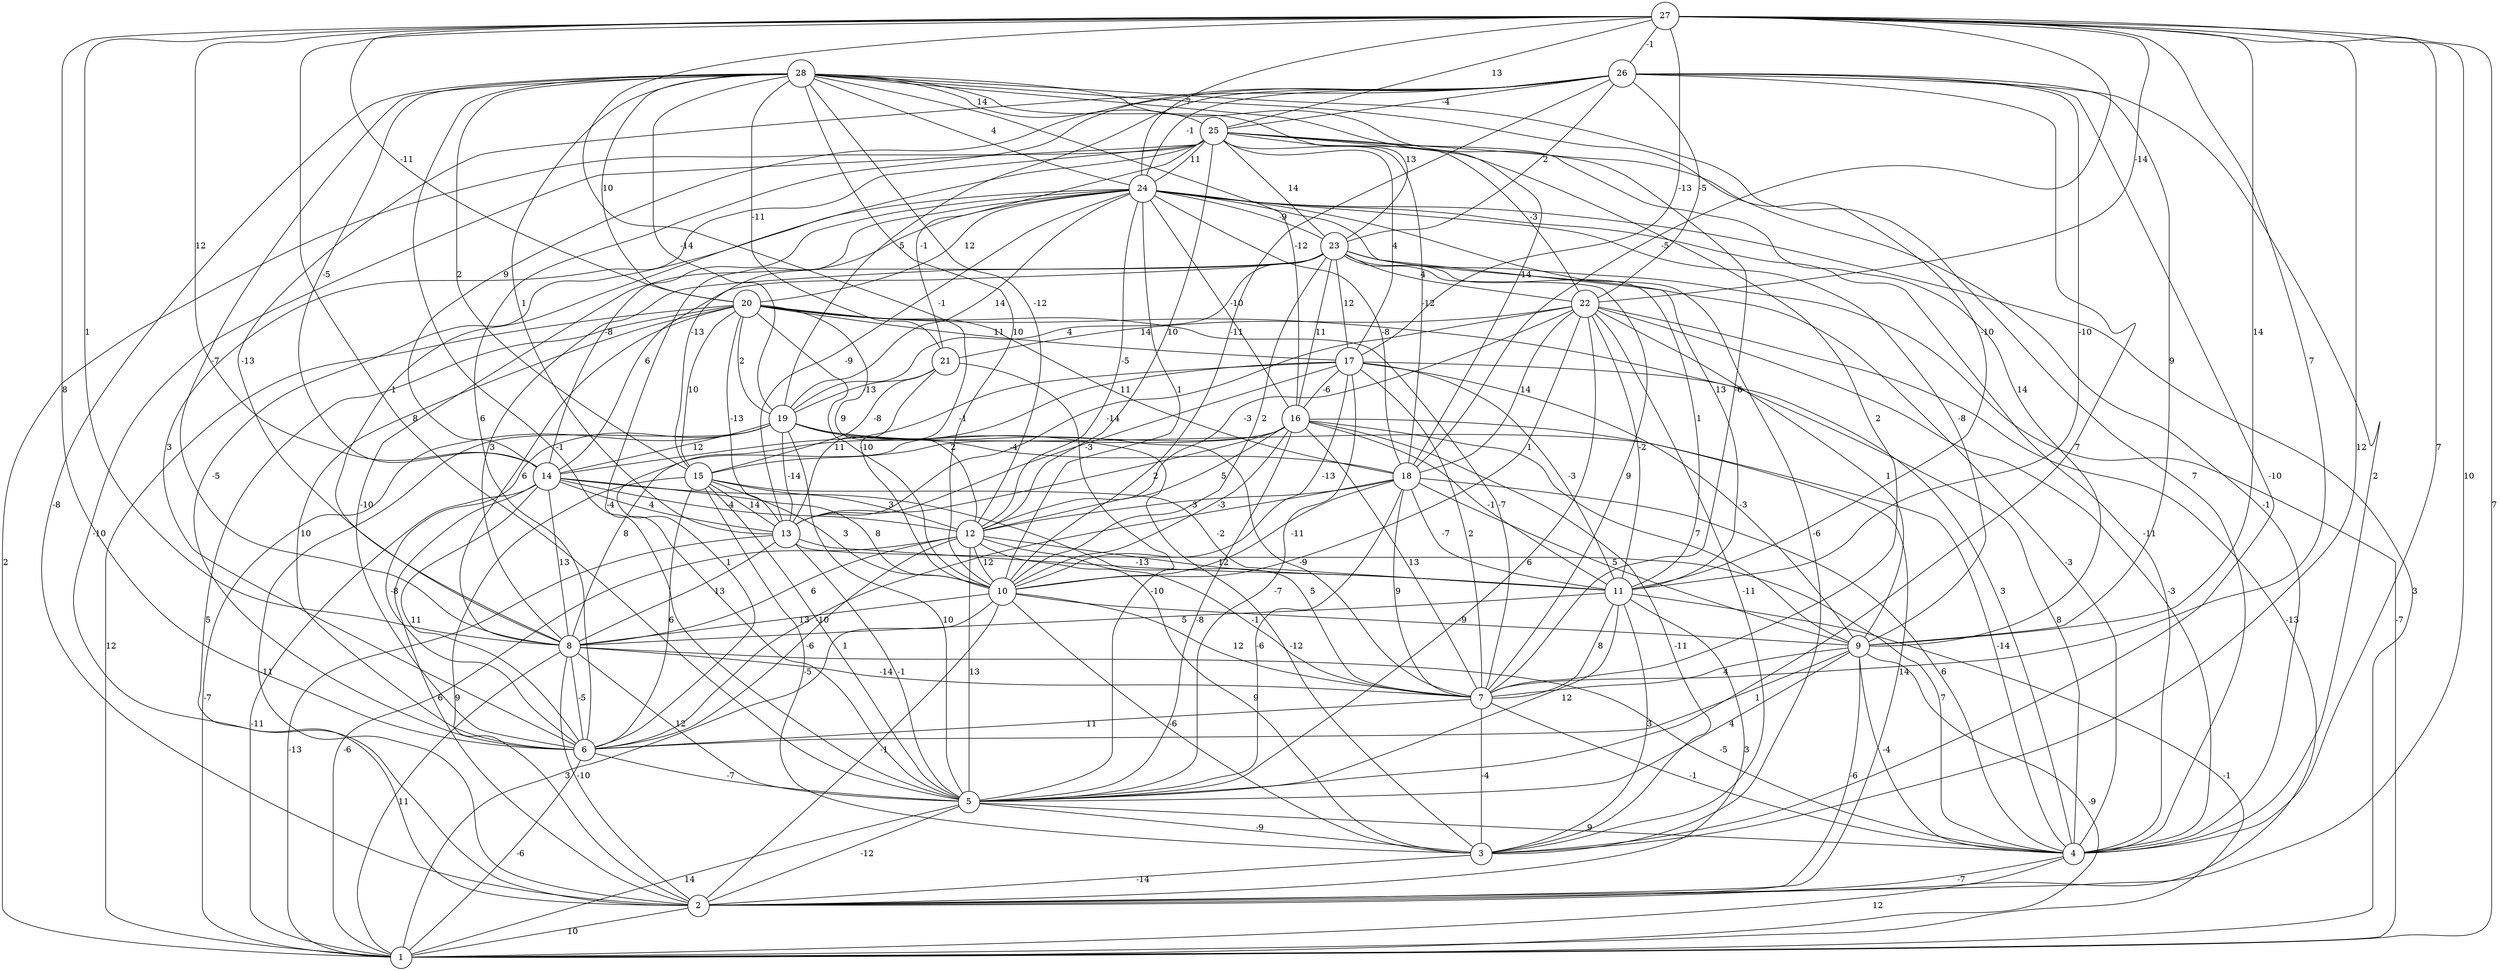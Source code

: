 graph { 
	 fontname="Helvetica,Arial,sans-serif" 
	 node [shape = circle]; 
	 28 -- 2 [label = "-8"];
	 28 -- 4 [label = "7"];
	 28 -- 5 [label = "-1"];
	 28 -- 7 [label = "-6"];
	 28 -- 8 [label = "-7"];
	 28 -- 10 [label = "10"];
	 28 -- 11 [label = "-10"];
	 28 -- 12 [label = "-12"];
	 28 -- 13 [label = "1"];
	 28 -- 14 [label = "-5"];
	 28 -- 15 [label = "2"];
	 28 -- 16 [label = "-12"];
	 28 -- 18 [label = "14"];
	 28 -- 19 [label = "-14"];
	 28 -- 20 [label = "10"];
	 28 -- 21 [label = "-11"];
	 28 -- 23 [label = "13"];
	 28 -- 24 [label = "4"];
	 28 -- 25 [label = "14"];
	 27 -- 1 [label = "7"];
	 27 -- 2 [label = "10"];
	 27 -- 3 [label = "12"];
	 27 -- 4 [label = "7"];
	 27 -- 5 [label = "8"];
	 27 -- 6 [label = "8"];
	 27 -- 7 [label = "7"];
	 27 -- 8 [label = "1"];
	 27 -- 9 [label = "14"];
	 27 -- 10 [label = "-1"];
	 27 -- 14 [label = "12"];
	 27 -- 17 [label = "-13"];
	 27 -- 18 [label = "-5"];
	 27 -- 20 [label = "-11"];
	 27 -- 22 [label = "-14"];
	 27 -- 24 [label = "7"];
	 27 -- 25 [label = "13"];
	 27 -- 26 [label = "-1"];
	 26 -- 3 [label = "-10"];
	 26 -- 4 [label = "2"];
	 26 -- 5 [label = "7"];
	 26 -- 6 [label = "6"];
	 26 -- 8 [label = "-13"];
	 26 -- 9 [label = "9"];
	 26 -- 10 [label = "-11"];
	 26 -- 11 [label = "-10"];
	 26 -- 14 [label = "9"];
	 26 -- 19 [label = "5"];
	 26 -- 22 [label = "-5"];
	 26 -- 23 [label = "2"];
	 26 -- 24 [label = "-1"];
	 26 -- 25 [label = "-4"];
	 25 -- 1 [label = "2"];
	 25 -- 2 [label = "-10"];
	 25 -- 4 [label = "-1"];
	 25 -- 6 [label = "3"];
	 25 -- 7 [label = "2"];
	 25 -- 8 [label = "1"];
	 25 -- 9 [label = "14"];
	 25 -- 12 [label = "10"];
	 25 -- 17 [label = "4"];
	 25 -- 18 [label = "-12"];
	 25 -- 21 [label = "-1"];
	 25 -- 22 [label = "-3"];
	 25 -- 23 [label = "14"];
	 25 -- 24 [label = "11"];
	 24 -- 1 [label = "3"];
	 24 -- 3 [label = "-6"];
	 24 -- 4 [label = "-11"];
	 24 -- 5 [label = "-4"];
	 24 -- 6 [label = "-5"];
	 24 -- 9 [label = "-8"];
	 24 -- 10 [label = "1"];
	 24 -- 11 [label = "13"];
	 24 -- 12 [label = "-5"];
	 24 -- 13 [label = "-9"];
	 24 -- 14 [label = "-8"];
	 24 -- 15 [label = "-13"];
	 24 -- 16 [label = "-10"];
	 24 -- 18 [label = "-8"];
	 24 -- 19 [label = "14"];
	 24 -- 20 [label = "12"];
	 24 -- 23 [label = "-9"];
	 23 -- 1 [label = "-7"];
	 23 -- 4 [label = "-3"];
	 23 -- 6 [label = "-10"];
	 23 -- 7 [label = "9"];
	 23 -- 8 [label = "3"];
	 23 -- 10 [label = "2"];
	 23 -- 11 [label = "1"];
	 23 -- 14 [label = "6"];
	 23 -- 16 [label = "11"];
	 23 -- 17 [label = "12"];
	 23 -- 19 [label = "4"];
	 23 -- 22 [label = "4"];
	 22 -- 2 [label = "-13"];
	 22 -- 3 [label = "-11"];
	 22 -- 4 [label = "-3"];
	 22 -- 5 [label = "6"];
	 22 -- 9 [label = "1"];
	 22 -- 10 [label = "1"];
	 22 -- 11 [label = "-2"];
	 22 -- 12 [label = "-3"];
	 22 -- 13 [label = "-14"];
	 22 -- 18 [label = "14"];
	 22 -- 21 [label = "14"];
	 21 -- 5 [label = "-10"];
	 21 -- 13 [label = "11"];
	 21 -- 15 [label = "-8"];
	 21 -- 19 [label = "-13"];
	 20 -- 1 [label = "12"];
	 20 -- 2 [label = "5"];
	 20 -- 4 [label = "3"];
	 20 -- 6 [label = "10"];
	 20 -- 7 [label = "-7"];
	 20 -- 8 [label = "6"];
	 20 -- 10 [label = "-10"];
	 20 -- 12 [label = "9"];
	 20 -- 13 [label = "-13"];
	 20 -- 15 [label = "10"];
	 20 -- 17 [label = "11"];
	 20 -- 18 [label = "11"];
	 20 -- 19 [label = "2"];
	 19 -- 1 [label = "-7"];
	 19 -- 2 [label = "-11"];
	 19 -- 3 [label = "-12"];
	 19 -- 4 [label = "-14"];
	 19 -- 5 [label = "10"];
	 19 -- 6 [label = "-8"];
	 19 -- 7 [label = "-9"];
	 19 -- 13 [label = "-14"];
	 19 -- 14 [label = "12"];
	 19 -- 18 [label = "-4"];
	 18 -- 4 [label = "6"];
	 18 -- 5 [label = "-6"];
	 18 -- 6 [label = "-10"];
	 18 -- 7 [label = "9"];
	 18 -- 9 [label = "5"];
	 18 -- 10 [label = "-11"];
	 18 -- 11 [label = "-7"];
	 18 -- 12 [label = "-3"];
	 17 -- 4 [label = "8"];
	 17 -- 5 [label = "-7"];
	 17 -- 6 [label = "1"];
	 17 -- 7 [label = "2"];
	 17 -- 9 [label = "-3"];
	 17 -- 10 [label = "-13"];
	 17 -- 11 [label = "-3"];
	 17 -- 13 [label = "-3"];
	 17 -- 14 [label = "-1"];
	 17 -- 16 [label = "-6"];
	 16 -- 2 [label = "14"];
	 16 -- 3 [label = "-11"];
	 16 -- 5 [label = "-8"];
	 16 -- 7 [label = "13"];
	 16 -- 8 [label = "8"];
	 16 -- 9 [label = "7"];
	 16 -- 10 [label = "-3"];
	 16 -- 11 [label = "-1"];
	 16 -- 12 [label = "5"];
	 16 -- 13 [label = "2"];
	 16 -- 15 [label = "2"];
	 15 -- 2 [label = "9"];
	 15 -- 3 [label = "-5"];
	 15 -- 5 [label = "1"];
	 15 -- 6 [label = "6"];
	 15 -- 10 [label = "3"];
	 15 -- 11 [label = "-2"];
	 15 -- 12 [label = "3"];
	 15 -- 13 [label = "14"];
	 14 -- 1 [label = "-11"];
	 14 -- 2 [label = "6"];
	 14 -- 6 [label = "11"];
	 14 -- 7 [label = "5"];
	 14 -- 8 [label = "13"];
	 14 -- 10 [label = "8"];
	 14 -- 12 [label = "-4"];
	 14 -- 13 [label = "4"];
	 13 -- 1 [label = "-13"];
	 13 -- 4 [label = "7"];
	 13 -- 5 [label = "-1"];
	 13 -- 8 [label = "13"];
	 13 -- 11 [label = "-13"];
	 12 -- 1 [label = "-6"];
	 12 -- 3 [label = "9"];
	 12 -- 5 [label = "13"];
	 12 -- 6 [label = "-6"];
	 12 -- 7 [label = "-1"];
	 12 -- 8 [label = "6"];
	 12 -- 10 [label = "12"];
	 12 -- 11 [label = "12"];
	 11 -- 1 [label = "-1"];
	 11 -- 2 [label = "3"];
	 11 -- 3 [label = "3"];
	 11 -- 5 [label = "12"];
	 11 -- 7 [label = "8"];
	 11 -- 8 [label = "5"];
	 10 -- 1 [label = "3"];
	 10 -- 2 [label = "-1"];
	 10 -- 3 [label = "-6"];
	 10 -- 7 [label = "12"];
	 10 -- 8 [label = "13"];
	 10 -- 9 [label = "-9"];
	 9 -- 1 [label = "-9"];
	 9 -- 2 [label = "-6"];
	 9 -- 4 [label = "-4"];
	 9 -- 5 [label = "4"];
	 9 -- 6 [label = "1"];
	 9 -- 7 [label = "4"];
	 8 -- 1 [label = "11"];
	 8 -- 2 [label = "-10"];
	 8 -- 4 [label = "-5"];
	 8 -- 5 [label = "12"];
	 8 -- 6 [label = "-5"];
	 8 -- 7 [label = "-14"];
	 7 -- 3 [label = "-4"];
	 7 -- 4 [label = "-1"];
	 7 -- 6 [label = "11"];
	 6 -- 1 [label = "-6"];
	 6 -- 5 [label = "-7"];
	 5 -- 1 [label = "14"];
	 5 -- 2 [label = "-12"];
	 5 -- 3 [label = "-9"];
	 5 -- 4 [label = "9"];
	 4 -- 1 [label = "12"];
	 4 -- 2 [label = "-7"];
	 3 -- 2 [label = "-14"];
	 2 -- 1 [label = "10"];
	 1;
	 2;
	 3;
	 4;
	 5;
	 6;
	 7;
	 8;
	 9;
	 10;
	 11;
	 12;
	 13;
	 14;
	 15;
	 16;
	 17;
	 18;
	 19;
	 20;
	 21;
	 22;
	 23;
	 24;
	 25;
	 26;
	 27;
	 28;
}

